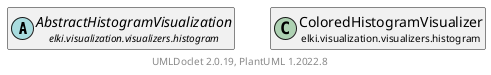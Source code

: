 @startuml
    remove .*\.(Instance|Par|Parameterizer|Factory)$
    set namespaceSeparator none
    hide empty fields
    hide empty methods

    class "<size:14>ColoredHistogramVisualizer.Instance\n<size:10>elki.visualization.visualizers.histogram" as elki.visualization.visualizers.histogram.ColoredHistogramVisualizer.Instance<NV extends NumberVector> [[ColoredHistogramVisualizer.Instance.html]] {
        {static} +BIN: String
        -relation: Relation<NV extends NumberVector>
        -sample: SamplingResult
        +Instance(VisualizerContext, VisualizationTask, VisualizationPlot, double, double, Projection)
        +fullRedraw(): void
        -setupCSS(SVGPlot, int): void
    }

    abstract class "<size:14>AbstractHistogramVisualization\n<size:10>elki.visualization.visualizers.histogram" as elki.visualization.visualizers.histogram.AbstractHistogramVisualization [[AbstractHistogramVisualization.html]]
    class "<size:14>ColoredHistogramVisualizer\n<size:10>elki.visualization.visualizers.histogram" as elki.visualization.visualizers.histogram.ColoredHistogramVisualizer [[ColoredHistogramVisualizer.html]]

    elki.visualization.visualizers.histogram.AbstractHistogramVisualization <|-- elki.visualization.visualizers.histogram.ColoredHistogramVisualizer.Instance
    elki.visualization.visualizers.histogram.ColoredHistogramVisualizer +-- elki.visualization.visualizers.histogram.ColoredHistogramVisualizer.Instance

    center footer UMLDoclet 2.0.19, PlantUML 1.2022.8
@enduml
